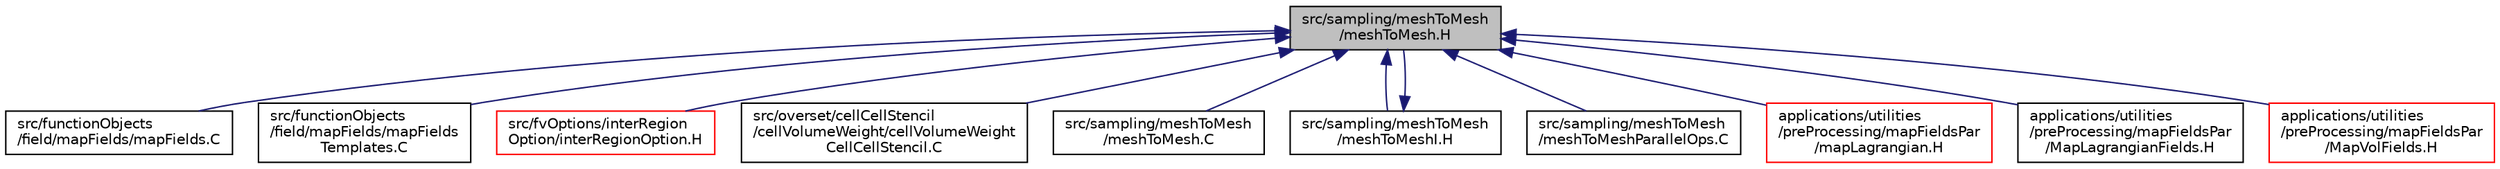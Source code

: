 digraph "src/sampling/meshToMesh/meshToMesh.H"
{
  bgcolor="transparent";
  edge [fontname="Helvetica",fontsize="10",labelfontname="Helvetica",labelfontsize="10"];
  node [fontname="Helvetica",fontsize="10",shape=record];
  Node1 [label="src/sampling/meshToMesh\l/meshToMesh.H",height=0.2,width=0.4,color="black", fillcolor="grey75", style="filled" fontcolor="black"];
  Node1 -> Node2 [dir="back",color="midnightblue",fontsize="10",style="solid",fontname="Helvetica"];
  Node2 [label="src/functionObjects\l/field/mapFields/mapFields.C",height=0.2,width=0.4,color="black",URL="$src_2functionObjects_2field_2mapFields_2mapFields_8C.html"];
  Node1 -> Node3 [dir="back",color="midnightblue",fontsize="10",style="solid",fontname="Helvetica"];
  Node3 [label="src/functionObjects\l/field/mapFields/mapFields\lTemplates.C",height=0.2,width=0.4,color="black",URL="$mapFieldsTemplates_8C.html"];
  Node1 -> Node4 [dir="back",color="midnightblue",fontsize="10",style="solid",fontname="Helvetica"];
  Node4 [label="src/fvOptions/interRegion\lOption/interRegionOption.H",height=0.2,width=0.4,color="red",URL="$interRegionOption_8H.html"];
  Node1 -> Node5 [dir="back",color="midnightblue",fontsize="10",style="solid",fontname="Helvetica"];
  Node5 [label="src/overset/cellCellStencil\l/cellVolumeWeight/cellVolumeWeight\lCellCellStencil.C",height=0.2,width=0.4,color="black",URL="$cellVolumeWeightCellCellStencil_8C.html"];
  Node1 -> Node6 [dir="back",color="midnightblue",fontsize="10",style="solid",fontname="Helvetica"];
  Node6 [label="src/sampling/meshToMesh\l/meshToMesh.C",height=0.2,width=0.4,color="black",URL="$meshToMesh_8C.html"];
  Node1 -> Node7 [dir="back",color="midnightblue",fontsize="10",style="solid",fontname="Helvetica"];
  Node7 [label="src/sampling/meshToMesh\l/meshToMeshI.H",height=0.2,width=0.4,color="black",URL="$meshToMeshI_8H.html"];
  Node7 -> Node1 [dir="back",color="midnightblue",fontsize="10",style="solid",fontname="Helvetica"];
  Node1 -> Node8 [dir="back",color="midnightblue",fontsize="10",style="solid",fontname="Helvetica"];
  Node8 [label="src/sampling/meshToMesh\l/meshToMeshParallelOps.C",height=0.2,width=0.4,color="black",URL="$meshToMeshParallelOps_8C.html"];
  Node1 -> Node9 [dir="back",color="midnightblue",fontsize="10",style="solid",fontname="Helvetica"];
  Node9 [label="applications/utilities\l/preProcessing/mapFieldsPar\l/mapLagrangian.H",height=0.2,width=0.4,color="red",URL="$ar_2mapLagrangian_8H.html",tooltip="Maps lagrangian positions and fields. "];
  Node1 -> Node10 [dir="back",color="midnightblue",fontsize="10",style="solid",fontname="Helvetica"];
  Node10 [label="applications/utilities\l/preProcessing/mapFieldsPar\l/MapLagrangianFields.H",height=0.2,width=0.4,color="black",URL="$ar_2MapLagrangianFields_8H.html",tooltip="Gets the indices of (source)particles that have been appended to the target cloud and maps the lagran..."];
  Node1 -> Node11 [dir="back",color="midnightblue",fontsize="10",style="solid",fontname="Helvetica"];
  Node11 [label="applications/utilities\l/preProcessing/mapFieldsPar\l/MapVolFields.H",height=0.2,width=0.4,color="red",URL="$ar_2MapVolFields_8H.html"];
}
